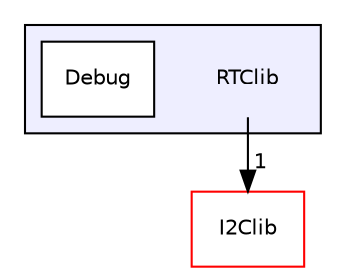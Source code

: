 digraph "RTClib" {
  compound=true
  node [ fontsize="10", fontname="Helvetica"];
  edge [ labelfontsize="10", labelfontname="Helvetica"];
  subgraph clusterdir_cf8aac247a8f94e3bd43782b30dd8321 {
    graph [ bgcolor="#eeeeff", pencolor="black", label="" URL="dir_cf8aac247a8f94e3bd43782b30dd8321.html"];
    dir_cf8aac247a8f94e3bd43782b30dd8321 [shape=plaintext label="RTClib"];
    dir_e3ce94b3c1df1c05db7ac417af471b31 [shape=box label="Debug" color="black" fillcolor="white" style="filled" URL="dir_e3ce94b3c1df1c05db7ac417af471b31.html"];
  }
  dir_b120d3ba5eccc15e9583dd56b4c153c0 [shape=box label="I2Clib" fillcolor="white" style="filled" color="red" URL="dir_b120d3ba5eccc15e9583dd56b4c153c0.html"];
  dir_cf8aac247a8f94e3bd43782b30dd8321->dir_b120d3ba5eccc15e9583dd56b4c153c0 [headlabel="1", labeldistance=1.5 headhref="dir_000021_000016.html"];
}
